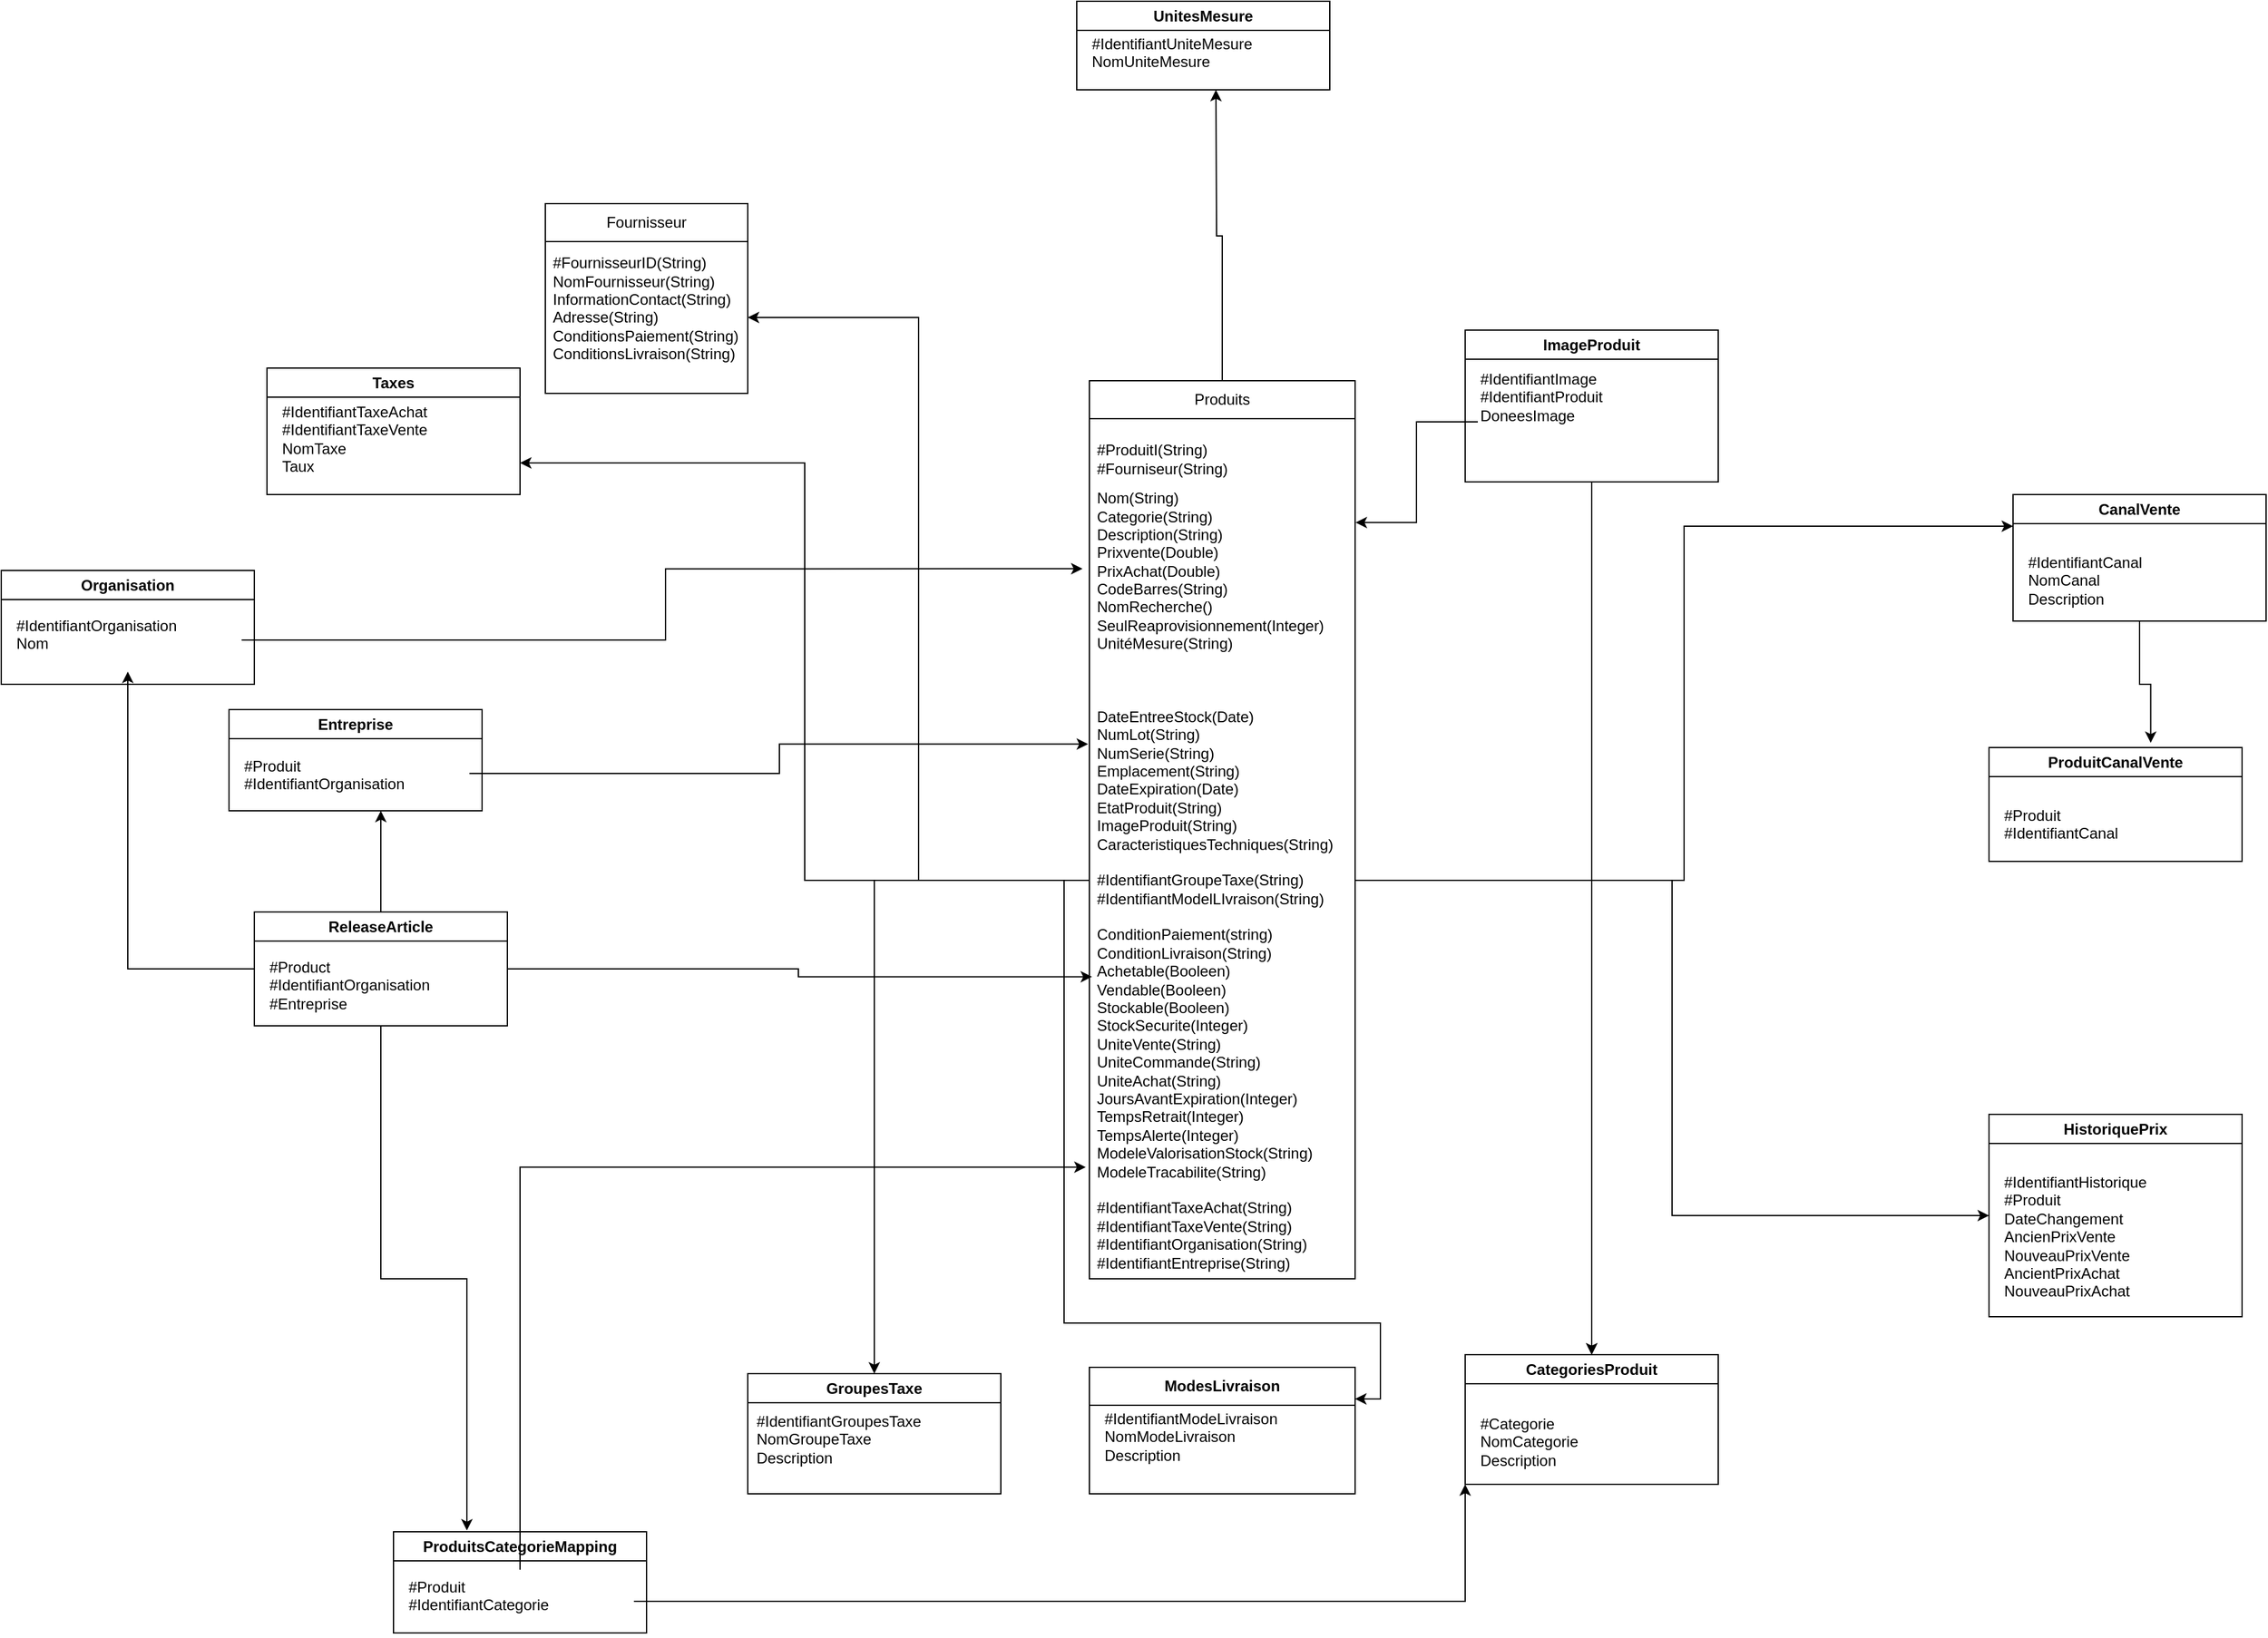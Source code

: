<mxfile version="21.2.7" type="device">
  <diagram name="Page-1" id="Fo0u0SZdEn50wEV8YZO4">
    <mxGraphModel dx="2357" dy="1942" grid="1" gridSize="10" guides="1" tooltips="1" connect="1" arrows="1" fold="1" page="1" pageScale="1" pageWidth="827" pageHeight="1169" math="0" shadow="0">
      <root>
        <mxCell id="0" />
        <mxCell id="1" parent="0" />
        <mxCell id="pLrdd2EDSh5vlfqlqx0m-64" style="edgeStyle=orthogonalEdgeStyle;rounded=0;orthogonalLoop=1;jettySize=auto;html=1;" parent="1" source="pLrdd2EDSh5vlfqlqx0m-3" edge="1">
          <mxGeometry relative="1" as="geometry">
            <mxPoint x="630" y="-120" as="targetPoint" />
          </mxGeometry>
        </mxCell>
        <mxCell id="pLrdd2EDSh5vlfqlqx0m-3" value="Produits" style="swimlane;fontStyle=0;childLayout=stackLayout;horizontal=1;startSize=30;horizontalStack=0;resizeParent=1;resizeParentMax=0;resizeLast=0;collapsible=1;marginBottom=0;whiteSpace=wrap;html=1;" parent="1" vertex="1">
          <mxGeometry x="530" y="110" width="210" height="710" as="geometry" />
        </mxCell>
        <mxCell id="pLrdd2EDSh5vlfqlqx0m-4" value="&lt;div&gt;&lt;br&gt;&lt;/div&gt;#ProduitI(String)&lt;div&gt;#Fourniseur(String)&lt;/div&gt;" style="text;strokeColor=none;fillColor=none;align=left;verticalAlign=middle;spacingLeft=4;spacingRight=4;overflow=hidden;points=[[0,0.5],[1,0.5]];portConstraint=eastwest;rotatable=0;whiteSpace=wrap;html=1;" parent="pLrdd2EDSh5vlfqlqx0m-3" vertex="1">
          <mxGeometry y="30" width="210" height="50" as="geometry" />
        </mxCell>
        <mxCell id="pLrdd2EDSh5vlfqlqx0m-6" value="Nom(String)&lt;div&gt;Categorie(String)&lt;/div&gt;&lt;div&gt;Description(String)&lt;/div&gt;&lt;div&gt;Prixvente(Double)&lt;/div&gt;&lt;div&gt;PrixAchat(Double)&lt;/div&gt;&lt;div&gt;CodeBarres(String)&lt;/div&gt;&lt;div&gt;NomRecherche()&lt;/div&gt;&lt;div&gt;SeulReaprovisionnement(Integer)&lt;/div&gt;&lt;div&gt;UnitéMesure(String)&lt;/div&gt;&lt;div&gt;&lt;br&gt;&lt;/div&gt;&lt;div&gt;&lt;br&gt;&lt;/div&gt;&lt;div&gt;&lt;br&gt;&lt;/div&gt;&lt;div&gt;DateEntreeStock(Date)&lt;/div&gt;&lt;div&gt;NumLot(String)&lt;/div&gt;&lt;div&gt;NumSerie(String)&lt;/div&gt;&lt;div&gt;Emplacement(String)&lt;/div&gt;&lt;div&gt;DateExpiration(Date)&lt;/div&gt;&lt;div&gt;EtatProduit(String)&lt;/div&gt;&lt;div&gt;ImageProduit(String)&lt;/div&gt;&lt;div&gt;CaracteristiquesTechniques(String)&lt;/div&gt;&lt;div&gt;&lt;br&gt;&lt;/div&gt;&lt;div&gt;&lt;span style=&quot;background-color: initial;&quot;&gt;#Identifiant&lt;/span&gt;GroupeTaxe(String)&lt;/div&gt;&lt;div&gt;&lt;span style=&quot;background-color: initial;&quot;&gt;#Identifiant&lt;/span&gt;&lt;span style=&quot;background-color: initial;&quot;&gt;ModelLIvraison(String)&lt;/span&gt;&lt;br&gt;&lt;/div&gt;&lt;div&gt;&lt;span style=&quot;background-color: initial;&quot;&gt;&lt;br&gt;&lt;/span&gt;&lt;/div&gt;&lt;div&gt;ConditionPaiement(string)&lt;/div&gt;&lt;div&gt;ConditionLivraison(String)&lt;/div&gt;&lt;div&gt;Achetable(Booleen)&lt;/div&gt;&lt;div&gt;Vendable(Booleen)&lt;/div&gt;&lt;div&gt;Stockable(Booleen)&lt;/div&gt;&lt;div&gt;StockSecurite(Integer)&lt;/div&gt;&lt;div&gt;UniteVente(String)&lt;/div&gt;&lt;div&gt;UniteCommande(String)&lt;/div&gt;&lt;div&gt;UniteAchat(String)&lt;/div&gt;&lt;div&gt;JoursAvantExpiration(Integer)&lt;/div&gt;&lt;div&gt;TempsRetrait(Integer)&lt;/div&gt;&lt;div&gt;TempsAlerte(Integer)&lt;/div&gt;&lt;div&gt;ModeleValorisationStock(String)&lt;/div&gt;&lt;div&gt;ModeleTracabilite(String)&lt;/div&gt;&lt;div&gt;&lt;br&gt;&lt;/div&gt;&lt;div&gt;&lt;span style=&quot;background-color: initial;&quot;&gt;#Identifiant&lt;/span&gt;TaxeAchat(String)&lt;/div&gt;&lt;div&gt;&lt;span style=&quot;background-color: initial;&quot;&gt;#Identifiant&lt;/span&gt;TaxeVente(String)&lt;/div&gt;&lt;div&gt;#IdentifiantOrganisation(String)&lt;/div&gt;&lt;div&gt;#IdentifiantEntreprise(String)&lt;/div&gt;" style="text;strokeColor=none;fillColor=none;align=left;verticalAlign=middle;spacingLeft=4;spacingRight=4;overflow=hidden;points=[[0,0.5],[1,0.5]];portConstraint=eastwest;rotatable=0;whiteSpace=wrap;html=1;" parent="pLrdd2EDSh5vlfqlqx0m-3" vertex="1">
          <mxGeometry y="80" width="210" height="630" as="geometry" />
        </mxCell>
        <mxCell id="pLrdd2EDSh5vlfqlqx0m-8" value="Fournisseur" style="swimlane;fontStyle=0;childLayout=stackLayout;horizontal=1;startSize=30;horizontalStack=0;resizeParent=1;resizeParentMax=0;resizeLast=0;collapsible=1;marginBottom=0;whiteSpace=wrap;html=1;" parent="1" vertex="1">
          <mxGeometry x="100" y="-30" width="160" height="150" as="geometry" />
        </mxCell>
        <mxCell id="pLrdd2EDSh5vlfqlqx0m-9" value="#FournisseurID(String)&lt;div&gt;&lt;div&gt;NomFournisseur(String)&lt;/div&gt;&lt;/div&gt;&lt;div&gt;InformationContact(String)&lt;/div&gt;&lt;div&gt;Adresse(String)&lt;/div&gt;&lt;div&gt;ConditionsPaiement(String)&lt;/div&gt;&lt;div&gt;ConditionsLivraison(String)&lt;/div&gt;&lt;div&gt;&lt;br&gt;&lt;/div&gt;" style="text;strokeColor=none;fillColor=none;align=left;verticalAlign=middle;spacingLeft=4;spacingRight=4;overflow=hidden;points=[[0,0.5],[1,0.5]];portConstraint=eastwest;rotatable=0;whiteSpace=wrap;html=1;" parent="pLrdd2EDSh5vlfqlqx0m-8" vertex="1">
          <mxGeometry y="30" width="160" height="120" as="geometry" />
        </mxCell>
        <mxCell id="pLrdd2EDSh5vlfqlqx0m-15" value="GroupesTaxe" style="swimlane;whiteSpace=wrap;html=1;" parent="1" vertex="1">
          <mxGeometry x="260" y="895" width="200" height="95" as="geometry" />
        </mxCell>
        <mxCell id="pLrdd2EDSh5vlfqlqx0m-18" value="&lt;div&gt;&lt;div&gt;&lt;span style=&quot;background-color: initial;&quot;&gt;#Identifiant&lt;/span&gt;GroupesTaxe&lt;/div&gt;&lt;/div&gt;&lt;div&gt;NomGroupeTaxe&lt;/div&gt;&lt;div&gt;Description&lt;/div&gt;" style="text;html=1;whiteSpace=wrap;overflow=hidden;rounded=0;" parent="pLrdd2EDSh5vlfqlqx0m-15" vertex="1">
          <mxGeometry x="5" y="24" width="180" height="120" as="geometry" />
        </mxCell>
        <mxCell id="pLrdd2EDSh5vlfqlqx0m-19" value="ModesLivraison" style="swimlane;whiteSpace=wrap;html=1;startSize=30;" parent="1" vertex="1">
          <mxGeometry x="530" y="890" width="210" height="100" as="geometry" />
        </mxCell>
        <mxCell id="pLrdd2EDSh5vlfqlqx0m-24" value="#IdentifiantModeLivraison&lt;div&gt;NomModeLivraison&lt;/div&gt;&lt;div&gt;Description&lt;/div&gt;" style="text;html=1;whiteSpace=wrap;overflow=hidden;rounded=0;" parent="pLrdd2EDSh5vlfqlqx0m-19" vertex="1">
          <mxGeometry x="10" y="27" width="180" height="146" as="geometry" />
        </mxCell>
        <mxCell id="pLrdd2EDSh5vlfqlqx0m-25" value="CategoriesProduit" style="swimlane;whiteSpace=wrap;html=1;" parent="1" vertex="1">
          <mxGeometry x="827" y="880" width="200" height="102.5" as="geometry" />
        </mxCell>
        <mxCell id="pLrdd2EDSh5vlfqlqx0m-26" value="#Categorie&lt;div&gt;NomCategorie&lt;/div&gt;&lt;div&gt;Description&lt;/div&gt;" style="text;html=1;whiteSpace=wrap;overflow=hidden;rounded=0;" parent="pLrdd2EDSh5vlfqlqx0m-25" vertex="1">
          <mxGeometry x="10" y="40.5" width="180" height="120" as="geometry" />
        </mxCell>
        <mxCell id="pLrdd2EDSh5vlfqlqx0m-27" value="ImageProduit" style="swimlane;whiteSpace=wrap;html=1;" parent="1" vertex="1">
          <mxGeometry x="827" y="70" width="200" height="120" as="geometry" />
        </mxCell>
        <mxCell id="pLrdd2EDSh5vlfqlqx0m-28" value="#IdentifiantImage&lt;div&gt;#IdentifiantProduit&lt;/div&gt;&lt;div&gt;DoneesImage&lt;/div&gt;" style="text;html=1;whiteSpace=wrap;overflow=hidden;rounded=0;" parent="pLrdd2EDSh5vlfqlqx0m-27" vertex="1">
          <mxGeometry x="10" y="25" width="180" height="95" as="geometry" />
        </mxCell>
        <mxCell id="pLrdd2EDSh5vlfqlqx0m-31" style="edgeStyle=orthogonalEdgeStyle;rounded=0;orthogonalLoop=1;jettySize=auto;html=1;entryX=1;entryY=0.5;entryDx=0;entryDy=0;" parent="1" source="pLrdd2EDSh5vlfqlqx0m-6" target="pLrdd2EDSh5vlfqlqx0m-9" edge="1">
          <mxGeometry relative="1" as="geometry" />
        </mxCell>
        <mxCell id="pLrdd2EDSh5vlfqlqx0m-32" style="edgeStyle=orthogonalEdgeStyle;rounded=0;orthogonalLoop=1;jettySize=auto;html=1;entryX=0.5;entryY=0;entryDx=0;entryDy=0;" parent="1" source="pLrdd2EDSh5vlfqlqx0m-6" target="pLrdd2EDSh5vlfqlqx0m-15" edge="1">
          <mxGeometry relative="1" as="geometry" />
        </mxCell>
        <mxCell id="pLrdd2EDSh5vlfqlqx0m-33" style="edgeStyle=orthogonalEdgeStyle;rounded=0;orthogonalLoop=1;jettySize=auto;html=1;entryX=1;entryY=0.25;entryDx=0;entryDy=0;" parent="1" source="pLrdd2EDSh5vlfqlqx0m-6" target="pLrdd2EDSh5vlfqlqx0m-19" edge="1">
          <mxGeometry relative="1" as="geometry" />
        </mxCell>
        <mxCell id="pLrdd2EDSh5vlfqlqx0m-34" style="edgeStyle=orthogonalEdgeStyle;rounded=0;orthogonalLoop=1;jettySize=auto;html=1;entryX=0.5;entryY=0;entryDx=0;entryDy=0;" parent="1" source="pLrdd2EDSh5vlfqlqx0m-6" target="pLrdd2EDSh5vlfqlqx0m-25" edge="1">
          <mxGeometry relative="1" as="geometry" />
        </mxCell>
        <mxCell id="pLrdd2EDSh5vlfqlqx0m-41" style="edgeStyle=orthogonalEdgeStyle;rounded=0;orthogonalLoop=1;jettySize=auto;html=1;" parent="1" source="pLrdd2EDSh5vlfqlqx0m-28" target="pLrdd2EDSh5vlfqlqx0m-25" edge="1">
          <mxGeometry relative="1" as="geometry" />
        </mxCell>
        <mxCell id="pLrdd2EDSh5vlfqlqx0m-47" value="Taxes" style="swimlane;whiteSpace=wrap;html=1;" parent="1" vertex="1">
          <mxGeometry x="-120" y="100" width="200" height="100" as="geometry" />
        </mxCell>
        <mxCell id="pLrdd2EDSh5vlfqlqx0m-48" value="#IdentifiantTaxeAchat&lt;div&gt;#IdentifiantTaxeVente&lt;br&gt;&lt;div&gt;NomTaxe&lt;/div&gt;&lt;div&gt;Taux&lt;/div&gt;&lt;/div&gt;" style="text;html=1;whiteSpace=wrap;overflow=hidden;rounded=0;" parent="pLrdd2EDSh5vlfqlqx0m-47" vertex="1">
          <mxGeometry x="10" y="21" width="180" height="90" as="geometry" />
        </mxCell>
        <mxCell id="pLrdd2EDSh5vlfqlqx0m-49" value="ProduitsCategorieMapping" style="swimlane;whiteSpace=wrap;html=1;" parent="1" vertex="1">
          <mxGeometry x="-20" y="1020" width="200" height="80" as="geometry" />
        </mxCell>
        <mxCell id="pLrdd2EDSh5vlfqlqx0m-50" value="#Produit&lt;div&gt;#IdentifiantCategorie&lt;/div&gt;" style="text;html=1;whiteSpace=wrap;overflow=hidden;rounded=0;" parent="pLrdd2EDSh5vlfqlqx0m-49" vertex="1">
          <mxGeometry x="10" y="30" width="180" height="50" as="geometry" />
        </mxCell>
        <mxCell id="pLrdd2EDSh5vlfqlqx0m-51" value="UnitesMesure" style="swimlane;whiteSpace=wrap;html=1;" parent="1" vertex="1">
          <mxGeometry x="520" y="-190" width="200" height="70" as="geometry" />
        </mxCell>
        <mxCell id="pLrdd2EDSh5vlfqlqx0m-52" value="#IdentifiantUniteMesure&lt;div&gt;NomUniteMesure&lt;/div&gt;" style="text;html=1;whiteSpace=wrap;overflow=hidden;rounded=0;" parent="pLrdd2EDSh5vlfqlqx0m-51" vertex="1">
          <mxGeometry x="10" y="20" width="180" height="40" as="geometry" />
        </mxCell>
        <mxCell id="pLrdd2EDSh5vlfqlqx0m-54" value="CanalVente" style="swimlane;whiteSpace=wrap;html=1;" parent="1" vertex="1">
          <mxGeometry x="1260" y="200" width="200" height="100" as="geometry" />
        </mxCell>
        <mxCell id="pLrdd2EDSh5vlfqlqx0m-55" value="#IdentifiantCanal&lt;div&gt;NomCanal&lt;/div&gt;&lt;div&gt;Description&lt;/div&gt;" style="text;html=1;whiteSpace=wrap;overflow=hidden;rounded=0;" parent="pLrdd2EDSh5vlfqlqx0m-54" vertex="1">
          <mxGeometry x="10" y="40" width="180" height="60" as="geometry" />
        </mxCell>
        <mxCell id="pLrdd2EDSh5vlfqlqx0m-56" value="ProduitCanalVente" style="swimlane;whiteSpace=wrap;html=1;" parent="1" vertex="1">
          <mxGeometry x="1241" y="400" width="200" height="90" as="geometry" />
        </mxCell>
        <mxCell id="pLrdd2EDSh5vlfqlqx0m-57" value="#Produit&lt;div&gt;#IdentifiantCanal&lt;/div&gt;" style="text;html=1;whiteSpace=wrap;overflow=hidden;rounded=0;" parent="pLrdd2EDSh5vlfqlqx0m-56" vertex="1">
          <mxGeometry x="10" y="40" width="180" height="120" as="geometry" />
        </mxCell>
        <mxCell id="pLrdd2EDSh5vlfqlqx0m-58" value="HistoriquePrix" style="swimlane;whiteSpace=wrap;html=1;" parent="1" vertex="1">
          <mxGeometry x="1241" y="690" width="200" height="160" as="geometry" />
        </mxCell>
        <mxCell id="pLrdd2EDSh5vlfqlqx0m-59" value="#IdentifiantHistorique&lt;div&gt;#Produit&lt;/div&gt;&lt;div&gt;DateChangement&lt;/div&gt;&lt;div&gt;AncienPrixVente&lt;/div&gt;&lt;div&gt;NouveauPrixVente&lt;/div&gt;&lt;div&gt;AncientPrixAchat&lt;/div&gt;&lt;div&gt;NouveauPrixAchat&lt;/div&gt;" style="text;html=1;whiteSpace=wrap;overflow=hidden;rounded=0;" parent="pLrdd2EDSh5vlfqlqx0m-58" vertex="1">
          <mxGeometry x="10" y="40" width="180" height="120" as="geometry" />
        </mxCell>
        <mxCell id="pLrdd2EDSh5vlfqlqx0m-60" style="edgeStyle=orthogonalEdgeStyle;rounded=0;orthogonalLoop=1;jettySize=auto;html=1;entryX=1.002;entryY=0.051;entryDx=0;entryDy=0;entryPerimeter=0;" parent="1" source="pLrdd2EDSh5vlfqlqx0m-28" target="pLrdd2EDSh5vlfqlqx0m-6" edge="1">
          <mxGeometry relative="1" as="geometry" />
        </mxCell>
        <mxCell id="pLrdd2EDSh5vlfqlqx0m-61" style="edgeStyle=orthogonalEdgeStyle;rounded=0;orthogonalLoop=1;jettySize=auto;html=1;entryX=1;entryY=0.75;entryDx=0;entryDy=0;" parent="1" source="pLrdd2EDSh5vlfqlqx0m-6" target="pLrdd2EDSh5vlfqlqx0m-47" edge="1">
          <mxGeometry relative="1" as="geometry" />
        </mxCell>
        <mxCell id="pLrdd2EDSh5vlfqlqx0m-70" style="edgeStyle=orthogonalEdgeStyle;rounded=0;orthogonalLoop=1;jettySize=auto;html=1;entryX=0.639;entryY=-0.041;entryDx=0;entryDy=0;entryPerimeter=0;" parent="1" source="pLrdd2EDSh5vlfqlqx0m-55" target="pLrdd2EDSh5vlfqlqx0m-56" edge="1">
          <mxGeometry relative="1" as="geometry" />
        </mxCell>
        <mxCell id="pLrdd2EDSh5vlfqlqx0m-71" style="edgeStyle=orthogonalEdgeStyle;rounded=0;orthogonalLoop=1;jettySize=auto;html=1;entryX=0;entryY=0.25;entryDx=0;entryDy=0;" parent="1" source="pLrdd2EDSh5vlfqlqx0m-6" target="pLrdd2EDSh5vlfqlqx0m-54" edge="1">
          <mxGeometry relative="1" as="geometry" />
        </mxCell>
        <mxCell id="pLrdd2EDSh5vlfqlqx0m-72" style="edgeStyle=orthogonalEdgeStyle;rounded=0;orthogonalLoop=1;jettySize=auto;html=1;entryX=0;entryY=0.5;entryDx=0;entryDy=0;" parent="1" source="pLrdd2EDSh5vlfqlqx0m-6" target="pLrdd2EDSh5vlfqlqx0m-58" edge="1">
          <mxGeometry relative="1" as="geometry" />
        </mxCell>
        <mxCell id="Sw-KG3By0OFWgzpQmkl7-1" value="Organisation" style="swimlane;whiteSpace=wrap;html=1;" parent="1" vertex="1">
          <mxGeometry x="-330" y="260" width="200" height="90" as="geometry" />
        </mxCell>
        <mxCell id="Sw-KG3By0OFWgzpQmkl7-2" value="#IdentifiantOrganisation&lt;div&gt;Nom&lt;/div&gt;" style="text;html=1;whiteSpace=wrap;overflow=hidden;rounded=0;" parent="Sw-KG3By0OFWgzpQmkl7-1" vertex="1">
          <mxGeometry x="10" y="30" width="180" height="50" as="geometry" />
        </mxCell>
        <mxCell id="Sw-KG3By0OFWgzpQmkl7-4" style="edgeStyle=orthogonalEdgeStyle;rounded=0;orthogonalLoop=1;jettySize=auto;html=1;entryX=-0.014;entryY=0.86;entryDx=0;entryDy=0;entryPerimeter=0;" parent="1" source="pLrdd2EDSh5vlfqlqx0m-50" target="pLrdd2EDSh5vlfqlqx0m-6" edge="1">
          <mxGeometry relative="1" as="geometry" />
        </mxCell>
        <mxCell id="Sw-KG3By0OFWgzpQmkl7-5" style="edgeStyle=orthogonalEdgeStyle;rounded=0;orthogonalLoop=1;jettySize=auto;html=1;entryX=0;entryY=1;entryDx=0;entryDy=0;" parent="1" source="pLrdd2EDSh5vlfqlqx0m-50" target="pLrdd2EDSh5vlfqlqx0m-25" edge="1">
          <mxGeometry relative="1" as="geometry" />
        </mxCell>
        <mxCell id="Sw-KG3By0OFWgzpQmkl7-26" style="edgeStyle=orthogonalEdgeStyle;rounded=0;orthogonalLoop=1;jettySize=auto;html=1;" parent="1" source="Sw-KG3By0OFWgzpQmkl7-6" target="Sw-KG3By0OFWgzpQmkl7-2" edge="1">
          <mxGeometry relative="1" as="geometry" />
        </mxCell>
        <mxCell id="Sw-KG3By0OFWgzpQmkl7-6" value="ReleaseArticle" style="swimlane;whiteSpace=wrap;html=1;" parent="1" vertex="1">
          <mxGeometry x="-130" y="530" width="200" height="90" as="geometry" />
        </mxCell>
        <mxCell id="Sw-KG3By0OFWgzpQmkl7-7" value="#Product&lt;div&gt;#IdentifiantOrganisation&lt;/div&gt;&lt;div&gt;#Entreprise&lt;/div&gt;" style="text;html=1;whiteSpace=wrap;overflow=hidden;rounded=0;" parent="Sw-KG3By0OFWgzpQmkl7-6" vertex="1">
          <mxGeometry x="10" y="30" width="180" height="60" as="geometry" />
        </mxCell>
        <mxCell id="Sw-KG3By0OFWgzpQmkl7-8" style="edgeStyle=orthogonalEdgeStyle;rounded=0;orthogonalLoop=1;jettySize=auto;html=1;entryX=0.01;entryY=0.621;entryDx=0;entryDy=0;entryPerimeter=0;" parent="1" source="Sw-KG3By0OFWgzpQmkl7-6" target="pLrdd2EDSh5vlfqlqx0m-6" edge="1">
          <mxGeometry relative="1" as="geometry" />
        </mxCell>
        <mxCell id="Sw-KG3By0OFWgzpQmkl7-9" style="edgeStyle=orthogonalEdgeStyle;rounded=0;orthogonalLoop=1;jettySize=auto;html=1;entryX=0.29;entryY=-0.012;entryDx=0;entryDy=0;entryPerimeter=0;" parent="1" source="Sw-KG3By0OFWgzpQmkl7-7" target="pLrdd2EDSh5vlfqlqx0m-49" edge="1">
          <mxGeometry relative="1" as="geometry" />
        </mxCell>
        <mxCell id="Sw-KG3By0OFWgzpQmkl7-12" value="Entreprise" style="swimlane;whiteSpace=wrap;html=1;" parent="1" vertex="1">
          <mxGeometry x="-150" y="370" width="200" height="80" as="geometry" />
        </mxCell>
        <mxCell id="Sw-KG3By0OFWgzpQmkl7-13" value="#Produit&lt;div&gt;#IdentifiantOrganisation&lt;/div&gt;&lt;div&gt;&lt;br&gt;&lt;/div&gt;" style="text;html=1;whiteSpace=wrap;overflow=hidden;rounded=0;" parent="Sw-KG3By0OFWgzpQmkl7-12" vertex="1">
          <mxGeometry x="10" y="31" width="180" height="39" as="geometry" />
        </mxCell>
        <mxCell id="Sw-KG3By0OFWgzpQmkl7-22" style="edgeStyle=orthogonalEdgeStyle;rounded=0;orthogonalLoop=1;jettySize=auto;html=1;entryX=0.611;entryY=1.256;entryDx=0;entryDy=0;entryPerimeter=0;" parent="1" source="Sw-KG3By0OFWgzpQmkl7-6" target="Sw-KG3By0OFWgzpQmkl7-13" edge="1">
          <mxGeometry relative="1" as="geometry" />
        </mxCell>
        <mxCell id="Sw-KG3By0OFWgzpQmkl7-23" style="edgeStyle=orthogonalEdgeStyle;rounded=0;orthogonalLoop=1;jettySize=auto;html=1;entryX=-0.005;entryY=0.329;entryDx=0;entryDy=0;entryPerimeter=0;" parent="1" source="Sw-KG3By0OFWgzpQmkl7-13" target="pLrdd2EDSh5vlfqlqx0m-6" edge="1">
          <mxGeometry relative="1" as="geometry" />
        </mxCell>
        <mxCell id="Sw-KG3By0OFWgzpQmkl7-25" style="edgeStyle=orthogonalEdgeStyle;rounded=0;orthogonalLoop=1;jettySize=auto;html=1;entryX=-0.026;entryY=0.109;entryDx=0;entryDy=0;entryPerimeter=0;" parent="1" source="Sw-KG3By0OFWgzpQmkl7-2" target="pLrdd2EDSh5vlfqlqx0m-6" edge="1">
          <mxGeometry relative="1" as="geometry" />
        </mxCell>
      </root>
    </mxGraphModel>
  </diagram>
</mxfile>
